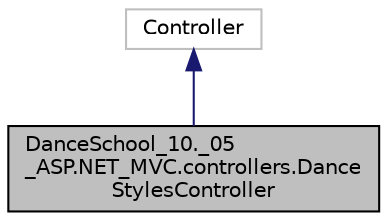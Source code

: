 digraph "DanceSchool_10._05_ASP.NET_MVC.controllers.DanceStylesController"
{
 // INTERACTIVE_SVG=YES
 // LATEX_PDF_SIZE
  edge [fontname="Helvetica",fontsize="10",labelfontname="Helvetica",labelfontsize="10"];
  node [fontname="Helvetica",fontsize="10",shape=record];
  Node1 [label="DanceSchool_10._05\l_ASP.NET_MVC.controllers.Dance\lStylesController",height=0.2,width=0.4,color="black", fillcolor="grey75", style="filled", fontcolor="black",tooltip=" "];
  Node2 -> Node1 [dir="back",color="midnightblue",fontsize="10",style="solid"];
  Node2 [label="Controller",height=0.2,width=0.4,color="grey75", fillcolor="white", style="filled",tooltip=" "];
}

